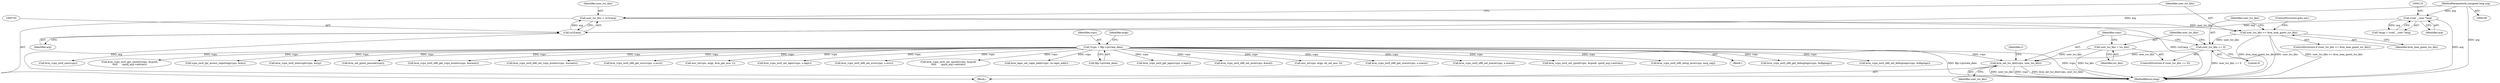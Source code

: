 digraph "0_linux_fda4e2e85589191b123d31cdc21fd33ee70f50fd_3@pointer" {
"1000759" [label="(Call,kvm_set_tsc_khz(vcpu, user_tsc_khz))"];
"1000106" [label="(Call,*vcpu = filp->private_data)"];
"1000753" [label="(Call,user_tsc_khz == 0)"];
"1000748" [label="(Call,user_tsc_khz >= kvm_max_guest_tsc_khz)"];
"1000742" [label="(Call,user_tsc_khz = (u32)arg)"];
"1000744" [label="(Call,(u32)arg)"];
"1000114" [label="(Call,(void __user *)arg)"];
"1000103" [label="(MethodParameterIn,unsigned long arg)"];
"1000756" [label="(Call,user_tsc_khz = tsc_khz)"];
"1000494" [label="(Call,kvm_vcpu_ioctl_x86_set_mce(vcpu, &mce))"];
"1000103" [label="(MethodParameterIn,unsigned long arg)"];
"1000743" [label="(Identifier,user_tsc_khz)"];
"1000749" [label="(Identifier,user_tsc_khz)"];
"1000375" [label="(Call,msr_io(vcpu, argp, do_set_msr, 0))"];
"1000112" [label="(Call,*argp = (void __user *)arg)"];
"1000609" [label="(Call,kvm_vcpu_ioctl_x86_get_xsave(vcpu, u.xsave))"];
"1000761" [label="(Identifier,user_tsc_khz)"];
"1000656" [label="(Call,kvm_vcpu_ioctl_x86_set_xsave(vcpu, u.xsave))"];
"1000748" [label="(Call,user_tsc_khz >= kvm_max_guest_tsc_khz)"];
"1000116" [label="(Identifier,arg)"];
"1000114" [label="(Call,(void __user *)arg)"];
"1000279" [label="(Call,kvm_vcpu_ioctl_set_cpuid(vcpu, &cpuid, cpuid_arg->entries))"];
"1000473" [label="(Call,kvm_vcpu_ioctl_x86_setup_mce(vcpu, mcg_cap))"];
"1000113" [label="(Identifier,argp)"];
"1000104" [label="(Block,)"];
"1000547" [label="(Call,kvm_vcpu_ioctl_x86_get_debugregs(vcpu, &dbgregs))"];
"1000584" [label="(Call,kvm_vcpu_ioctl_x86_set_debugregs(vcpu, &dbgregs))"];
"1000757" [label="(Identifier,user_tsc_khz)"];
"1000255" [label="(Call,kvm_vcpu_ioctl_nmi(vcpu))"];
"1000337" [label="(Call,kvm_vcpu_ioctl_get_cpuid2(vcpu, &cpuid,\n\t\t\t\t\t      cpuid_arg->entries))"];
"1000398" [label="(Call,vcpu_ioctl_tpr_access_reporting(vcpu, &tac))"];
"1000246" [label="(Call,kvm_vcpu_ioctl_interrupt(vcpu, &irq))"];
"1000780" [label="(Call,kvm_set_guest_paused(vcpu))"];
"1000752" [label="(ControlStructure,if (user_tsc_khz == 0))"];
"1000502" [label="(Call,kvm_vcpu_ioctl_x86_get_vcpu_events(vcpu, &events))"];
"1000539" [label="(Call,kvm_vcpu_ioctl_x86_set_vcpu_events(vcpu, &events))"];
"1000682" [label="(Call,kvm_vcpu_ioctl_x86_get_xcrs(vcpu, u.xcrs))"];
"1000746" [label="(Identifier,arg)"];
"1000759" [label="(Call,kvm_set_tsc_khz(vcpu, user_tsc_khz))"];
"1000366" [label="(Call,msr_io(vcpu, argp, kvm_get_msr, 1))"];
"1000758" [label="(Identifier,tsc_khz)"];
"1000795" [label="(MethodReturn,long)"];
"1000223" [label="(Call,kvm_vcpu_ioctl_set_lapic(vcpu, u.lapic))"];
"1000750" [label="(Identifier,kvm_max_guest_tsc_khz)"];
"1000751" [label="(ControlStructure,goto out;)"];
"1000763" [label="(Identifier,r)"];
"1000753" [label="(Call,user_tsc_khz == 0)"];
"1000744" [label="(Call,(u32)arg)"];
"1000729" [label="(Call,kvm_vcpu_ioctl_x86_set_xcrs(vcpu, u.xcrs))"];
"1000747" [label="(ControlStructure,if (user_tsc_khz >= kvm_max_guest_tsc_khz))"];
"1000107" [label="(Identifier,vcpu)"];
"1000106" [label="(Call,*vcpu = filp->private_data)"];
"1000756" [label="(Call,user_tsc_khz = tsc_khz)"];
"1000755" [label="(Literal,0)"];
"1000308" [label="(Call,kvm_vcpu_ioctl_set_cpuid2(vcpu, &cpuid,\n\t\t\t\t\t      cpuid_arg->entries))"];
"1000450" [label="(Call,kvm_lapic_set_vapic_addr(vcpu, va.vapic_addr))"];
"1000736" [label="(Block,)"];
"1000754" [label="(Identifier,user_tsc_khz)"];
"1000742" [label="(Call,user_tsc_khz = (u32)arg)"];
"1000108" [label="(Call,filp->private_data)"];
"1000760" [label="(Identifier,vcpu)"];
"1000161" [label="(Call,kvm_vcpu_ioctl_get_lapic(vcpu, u.lapic))"];
"1000759" -> "1000736"  [label="AST: "];
"1000759" -> "1000761"  [label="CFG: "];
"1000760" -> "1000759"  [label="AST: "];
"1000761" -> "1000759"  [label="AST: "];
"1000763" -> "1000759"  [label="CFG: "];
"1000759" -> "1000795"  [label="DDG: vcpu"];
"1000759" -> "1000795"  [label="DDG: kvm_set_tsc_khz(vcpu, user_tsc_khz)"];
"1000759" -> "1000795"  [label="DDG: user_tsc_khz"];
"1000106" -> "1000759"  [label="DDG: vcpu"];
"1000753" -> "1000759"  [label="DDG: user_tsc_khz"];
"1000756" -> "1000759"  [label="DDG: user_tsc_khz"];
"1000106" -> "1000104"  [label="AST: "];
"1000106" -> "1000108"  [label="CFG: "];
"1000107" -> "1000106"  [label="AST: "];
"1000108" -> "1000106"  [label="AST: "];
"1000113" -> "1000106"  [label="CFG: "];
"1000106" -> "1000795"  [label="DDG: filp->private_data"];
"1000106" -> "1000795"  [label="DDG: vcpu"];
"1000106" -> "1000161"  [label="DDG: vcpu"];
"1000106" -> "1000223"  [label="DDG: vcpu"];
"1000106" -> "1000246"  [label="DDG: vcpu"];
"1000106" -> "1000255"  [label="DDG: vcpu"];
"1000106" -> "1000279"  [label="DDG: vcpu"];
"1000106" -> "1000308"  [label="DDG: vcpu"];
"1000106" -> "1000337"  [label="DDG: vcpu"];
"1000106" -> "1000366"  [label="DDG: vcpu"];
"1000106" -> "1000375"  [label="DDG: vcpu"];
"1000106" -> "1000398"  [label="DDG: vcpu"];
"1000106" -> "1000450"  [label="DDG: vcpu"];
"1000106" -> "1000473"  [label="DDG: vcpu"];
"1000106" -> "1000494"  [label="DDG: vcpu"];
"1000106" -> "1000502"  [label="DDG: vcpu"];
"1000106" -> "1000539"  [label="DDG: vcpu"];
"1000106" -> "1000547"  [label="DDG: vcpu"];
"1000106" -> "1000584"  [label="DDG: vcpu"];
"1000106" -> "1000609"  [label="DDG: vcpu"];
"1000106" -> "1000656"  [label="DDG: vcpu"];
"1000106" -> "1000682"  [label="DDG: vcpu"];
"1000106" -> "1000729"  [label="DDG: vcpu"];
"1000106" -> "1000780"  [label="DDG: vcpu"];
"1000753" -> "1000752"  [label="AST: "];
"1000753" -> "1000755"  [label="CFG: "];
"1000754" -> "1000753"  [label="AST: "];
"1000755" -> "1000753"  [label="AST: "];
"1000757" -> "1000753"  [label="CFG: "];
"1000760" -> "1000753"  [label="CFG: "];
"1000753" -> "1000795"  [label="DDG: user_tsc_khz == 0"];
"1000748" -> "1000753"  [label="DDG: user_tsc_khz"];
"1000748" -> "1000747"  [label="AST: "];
"1000748" -> "1000750"  [label="CFG: "];
"1000749" -> "1000748"  [label="AST: "];
"1000750" -> "1000748"  [label="AST: "];
"1000751" -> "1000748"  [label="CFG: "];
"1000754" -> "1000748"  [label="CFG: "];
"1000748" -> "1000795"  [label="DDG: user_tsc_khz >= kvm_max_guest_tsc_khz"];
"1000748" -> "1000795"  [label="DDG: kvm_max_guest_tsc_khz"];
"1000748" -> "1000795"  [label="DDG: user_tsc_khz"];
"1000742" -> "1000748"  [label="DDG: user_tsc_khz"];
"1000742" -> "1000736"  [label="AST: "];
"1000742" -> "1000744"  [label="CFG: "];
"1000743" -> "1000742"  [label="AST: "];
"1000744" -> "1000742"  [label="AST: "];
"1000749" -> "1000742"  [label="CFG: "];
"1000742" -> "1000795"  [label="DDG: (u32)arg"];
"1000744" -> "1000742"  [label="DDG: arg"];
"1000744" -> "1000746"  [label="CFG: "];
"1000745" -> "1000744"  [label="AST: "];
"1000746" -> "1000744"  [label="AST: "];
"1000744" -> "1000795"  [label="DDG: arg"];
"1000114" -> "1000744"  [label="DDG: arg"];
"1000103" -> "1000744"  [label="DDG: arg"];
"1000114" -> "1000112"  [label="AST: "];
"1000114" -> "1000116"  [label="CFG: "];
"1000115" -> "1000114"  [label="AST: "];
"1000116" -> "1000114"  [label="AST: "];
"1000112" -> "1000114"  [label="CFG: "];
"1000114" -> "1000795"  [label="DDG: arg"];
"1000114" -> "1000112"  [label="DDG: arg"];
"1000103" -> "1000114"  [label="DDG: arg"];
"1000103" -> "1000100"  [label="AST: "];
"1000103" -> "1000795"  [label="DDG: arg"];
"1000756" -> "1000752"  [label="AST: "];
"1000756" -> "1000758"  [label="CFG: "];
"1000757" -> "1000756"  [label="AST: "];
"1000758" -> "1000756"  [label="AST: "];
"1000760" -> "1000756"  [label="CFG: "];
"1000756" -> "1000795"  [label="DDG: tsc_khz"];
}
